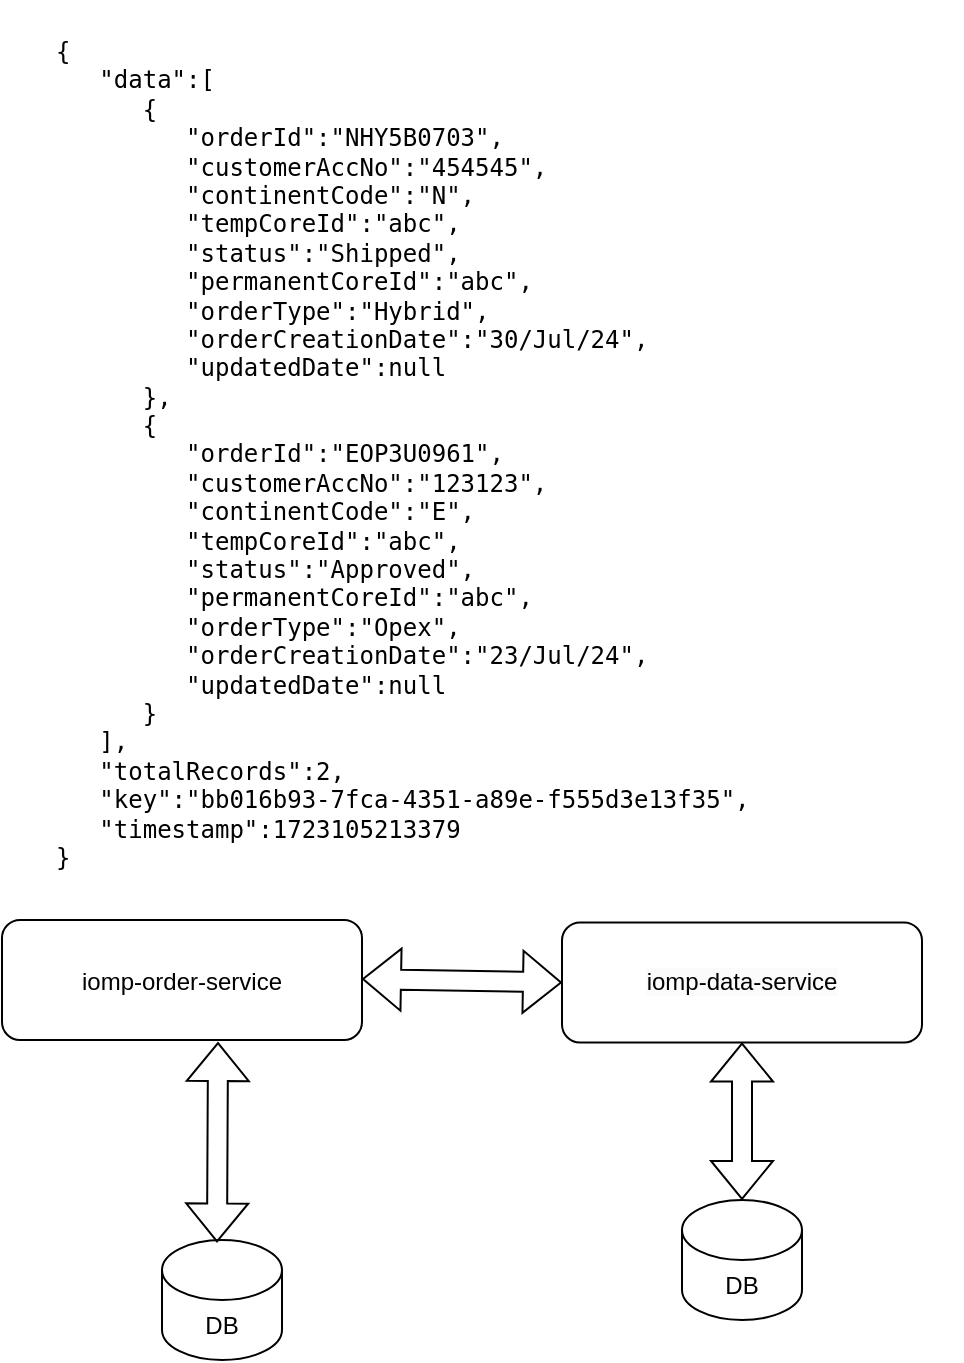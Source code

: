 <mxfile version="24.6.5" type="github">
  <diagram name="Page-1" id="BYTXbC25DRY8ZI2Z7DPX">
    <mxGraphModel dx="1026" dy="1735" grid="1" gridSize="10" guides="1" tooltips="1" connect="1" arrows="1" fold="1" page="1" pageScale="1" pageWidth="827" pageHeight="1169" math="0" shadow="0">
      <root>
        <mxCell id="0" />
        <mxCell id="1" parent="0" />
        <mxCell id="M__pvSeYkyBA2umGWvLx-6" value="" style="rounded=1;whiteSpace=wrap;html=1;" parent="1" vertex="1">
          <mxGeometry x="180" y="280" width="180" height="60" as="geometry" />
        </mxCell>
        <mxCell id="M__pvSeYkyBA2umGWvLx-7" value="iomp-order-service" style="text;html=1;align=center;verticalAlign=middle;whiteSpace=wrap;rounded=0;" parent="1" vertex="1">
          <mxGeometry x="205" y="300" width="130" height="22.5" as="geometry" />
        </mxCell>
        <mxCell id="M__pvSeYkyBA2umGWvLx-14" value="" style="shape=flexArrow;endArrow=classic;startArrow=classic;html=1;rounded=0;entryX=0;entryY=0.5;entryDx=0;entryDy=0;" parent="1" edge="1" target="0USdb_t3DaOtPhE5vXOL-1">
          <mxGeometry width="100" height="100" relative="1" as="geometry">
            <mxPoint x="360" y="309.5" as="sourcePoint" />
            <mxPoint x="456" y="310" as="targetPoint" />
          </mxGeometry>
        </mxCell>
        <mxCell id="M__pvSeYkyBA2umGWvLx-25" value="DB" style="shape=cylinder3;whiteSpace=wrap;html=1;boundedLbl=1;backgroundOutline=1;size=15;" parent="1" vertex="1">
          <mxGeometry x="260" y="440" width="60" height="60" as="geometry" />
        </mxCell>
        <mxCell id="0USdb_t3DaOtPhE5vXOL-1" value="&lt;span style=&quot;color: rgb(0, 0, 0); font-family: Helvetica; font-size: 12px; font-style: normal; font-variant-ligatures: normal; font-variant-caps: normal; font-weight: 400; letter-spacing: normal; orphans: 2; text-align: center; text-indent: 0px; text-transform: none; widows: 2; word-spacing: 0px; -webkit-text-stroke-width: 0px; white-space: normal; background-color: rgb(251, 251, 251); text-decoration-thickness: initial; text-decoration-style: initial; text-decoration-color: initial; display: inline !important; float: none;&quot;&gt;iomp-data-service&lt;/span&gt;" style="rounded=1;whiteSpace=wrap;html=1;" parent="1" vertex="1">
          <mxGeometry x="460" y="281.25" width="180" height="60" as="geometry" />
        </mxCell>
        <mxCell id="0USdb_t3DaOtPhE5vXOL-2" value="DB" style="shape=cylinder3;whiteSpace=wrap;html=1;boundedLbl=1;backgroundOutline=1;size=15;" parent="1" vertex="1">
          <mxGeometry x="520" y="420" width="60" height="60" as="geometry" />
        </mxCell>
        <mxCell id="0USdb_t3DaOtPhE5vXOL-3" value="" style="shape=flexArrow;endArrow=classic;startArrow=classic;html=1;rounded=0;exitX=0.5;exitY=0;exitDx=0;exitDy=0;exitPerimeter=0;" parent="1" edge="1">
          <mxGeometry width="100" height="100" relative="1" as="geometry">
            <mxPoint x="287.5" y="441.25" as="sourcePoint" />
            <mxPoint x="288" y="341" as="targetPoint" />
          </mxGeometry>
        </mxCell>
        <mxCell id="0USdb_t3DaOtPhE5vXOL-5" value="" style="shape=flexArrow;endArrow=classic;startArrow=classic;html=1;rounded=0;exitX=0.5;exitY=0;exitDx=0;exitDy=0;exitPerimeter=0;entryX=0.5;entryY=1;entryDx=0;entryDy=0;" parent="1" source="0USdb_t3DaOtPhE5vXOL-2" target="0USdb_t3DaOtPhE5vXOL-1" edge="1">
          <mxGeometry width="100" height="100" relative="1" as="geometry">
            <mxPoint x="470" y="430" as="sourcePoint" />
            <mxPoint x="550" y="370" as="targetPoint" />
          </mxGeometry>
        </mxCell>
        <mxCell id="0USdb_t3DaOtPhE5vXOL-6" value="&lt;pre style=&quot;margin-top: 0px;&quot;&gt;&lt;pre&gt;&lt;pre&gt;&lt;pre&gt;&lt;span dir=&quot;ltr&quot; class=&quot;ui-provider a b c d e f g h i j k l m n o p q r s t u v w x y z ab ac ae af ag ah ai aj ak&quot;&gt;&lt;pre&gt;{&lt;br/&gt;   &quot;data&quot;:[&lt;br/&gt;      {&lt;br/&gt;         &quot;orderId&quot;:&quot;NHY5B0703&quot;,&lt;br/&gt;         &quot;customerAccNo&quot;:&quot;454545&quot;,&lt;br/&gt;         &quot;continentCode&quot;:&quot;N&quot;,&lt;br/&gt;         &quot;tempCoreId&quot;:&quot;abc&quot;,&lt;br/&gt;         &quot;status&quot;:&quot;Shipped&quot;,&lt;br/&gt;         &quot;permanentCoreId&quot;:&quot;abc&quot;,&lt;br/&gt;         &quot;orderType&quot;:&quot;Hybrid&quot;,&lt;br/&gt;         &quot;orderCreationDate&quot;:&quot;30/Jul/24&quot;,&lt;br/&gt;         &quot;updatedDate&quot;:null&lt;br/&gt;      },&lt;br/&gt;      {&lt;br/&gt;         &quot;orderId&quot;:&quot;EOP3U0961&quot;,&lt;br/&gt;         &quot;customerAccNo&quot;:&quot;123123&quot;,&lt;br/&gt;         &quot;continentCode&quot;:&quot;E&quot;,&lt;br/&gt;         &quot;tempCoreId&quot;:&quot;abc&quot;,&lt;br/&gt;         &quot;status&quot;:&quot;Approved&quot;,&lt;br/&gt;         &quot;permanentCoreId&quot;:&quot;abc&quot;,&lt;br/&gt;         &quot;orderType&quot;:&quot;Opex&quot;,&lt;br/&gt;         &quot;orderCreationDate&quot;:&quot;23/Jul/24&quot;,&lt;br/&gt;         &quot;updatedDate&quot;:null&lt;br/&gt;      }&lt;br/&gt;   ],&lt;br/&gt;   &quot;totalRecords&quot;:2,&lt;br/&gt;   &quot;key&quot;:&quot;bb016b93-7fca-4351-a89e-f555d3e13f35&quot;,&lt;br/&gt;   &quot;timestamp&quot;:1723105213379&lt;br/&gt;}&lt;br&gt;&lt;/pre&gt;&lt;/span&gt;&lt;/pre&gt;&lt;/pre&gt;&lt;/pre&gt;&lt;/pre&gt;" style="text;html=1;whiteSpace=wrap;overflow=hidden;rounded=0;align=left;" parent="1" vertex="1">
          <mxGeometry x="205" y="-180" width="455" height="440" as="geometry" />
        </mxCell>
      </root>
    </mxGraphModel>
  </diagram>
</mxfile>
